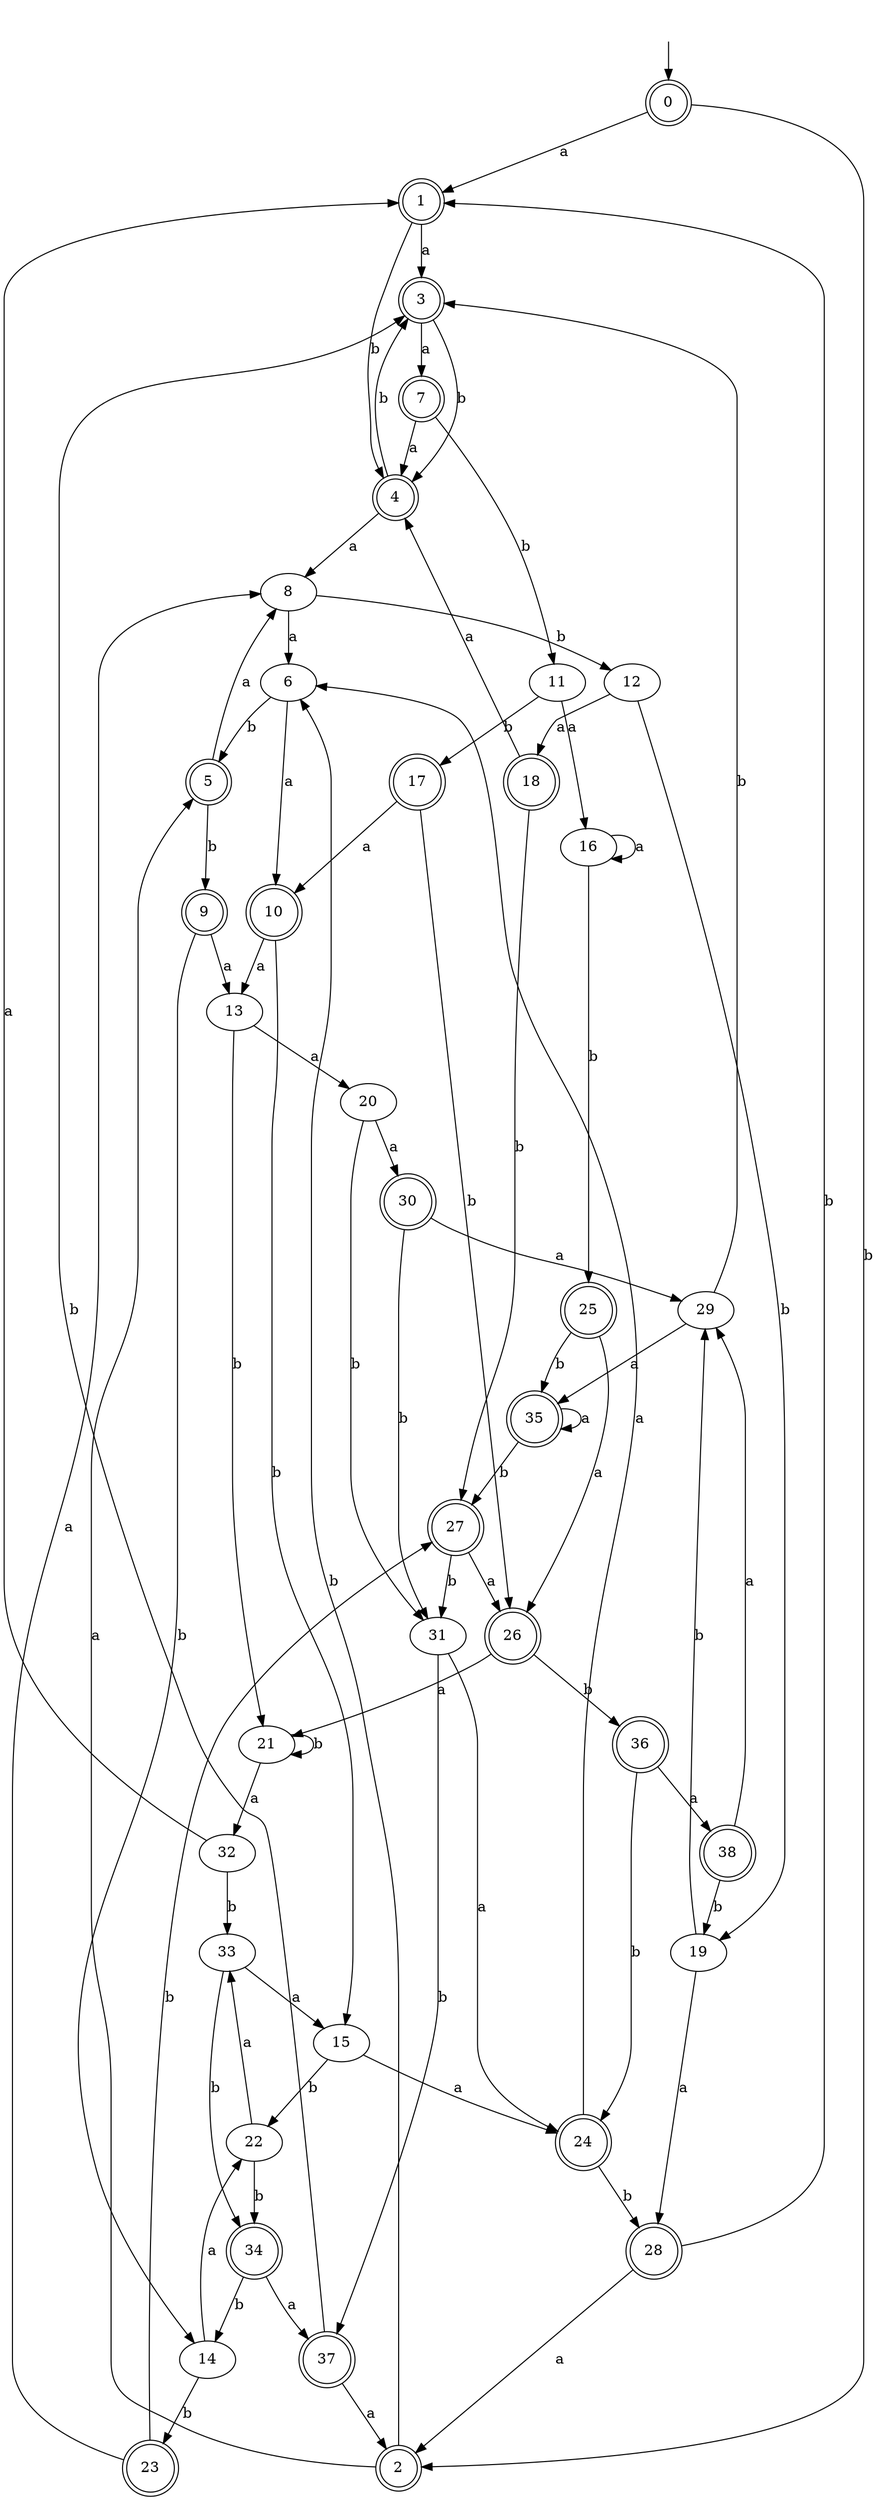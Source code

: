 digraph RandomDFA {
  __start0 [label="", shape=none];
  __start0 -> 0 [label=""];
  0 [shape=circle] [shape=doublecircle]
  0 -> 1 [label="a"]
  0 -> 2 [label="b"]
  1 [shape=doublecircle]
  1 -> 3 [label="a"]
  1 -> 4 [label="b"]
  2 [shape=doublecircle]
  2 -> 5 [label="a"]
  2 -> 6 [label="b"]
  3 [shape=doublecircle]
  3 -> 7 [label="a"]
  3 -> 4 [label="b"]
  4 [shape=doublecircle]
  4 -> 8 [label="a"]
  4 -> 3 [label="b"]
  5 [shape=doublecircle]
  5 -> 8 [label="a"]
  5 -> 9 [label="b"]
  6
  6 -> 10 [label="a"]
  6 -> 5 [label="b"]
  7 [shape=doublecircle]
  7 -> 4 [label="a"]
  7 -> 11 [label="b"]
  8
  8 -> 6 [label="a"]
  8 -> 12 [label="b"]
  9 [shape=doublecircle]
  9 -> 13 [label="a"]
  9 -> 14 [label="b"]
  10 [shape=doublecircle]
  10 -> 13 [label="a"]
  10 -> 15 [label="b"]
  11
  11 -> 16 [label="a"]
  11 -> 17 [label="b"]
  12
  12 -> 18 [label="a"]
  12 -> 19 [label="b"]
  13
  13 -> 20 [label="a"]
  13 -> 21 [label="b"]
  14
  14 -> 22 [label="a"]
  14 -> 23 [label="b"]
  15
  15 -> 24 [label="a"]
  15 -> 22 [label="b"]
  16
  16 -> 16 [label="a"]
  16 -> 25 [label="b"]
  17 [shape=doublecircle]
  17 -> 10 [label="a"]
  17 -> 26 [label="b"]
  18 [shape=doublecircle]
  18 -> 4 [label="a"]
  18 -> 27 [label="b"]
  19
  19 -> 28 [label="a"]
  19 -> 29 [label="b"]
  20
  20 -> 30 [label="a"]
  20 -> 31 [label="b"]
  21
  21 -> 32 [label="a"]
  21 -> 21 [label="b"]
  22
  22 -> 33 [label="a"]
  22 -> 34 [label="b"]
  23 [shape=doublecircle]
  23 -> 8 [label="a"]
  23 -> 27 [label="b"]
  24 [shape=doublecircle]
  24 -> 6 [label="a"]
  24 -> 28 [label="b"]
  25 [shape=doublecircle]
  25 -> 26 [label="a"]
  25 -> 35 [label="b"]
  26 [shape=doublecircle]
  26 -> 21 [label="a"]
  26 -> 36 [label="b"]
  27 [shape=doublecircle]
  27 -> 26 [label="a"]
  27 -> 31 [label="b"]
  28 [shape=doublecircle]
  28 -> 2 [label="a"]
  28 -> 1 [label="b"]
  29
  29 -> 35 [label="a"]
  29 -> 3 [label="b"]
  30 [shape=doublecircle]
  30 -> 29 [label="a"]
  30 -> 31 [label="b"]
  31
  31 -> 24 [label="a"]
  31 -> 37 [label="b"]
  32
  32 -> 1 [label="a"]
  32 -> 33 [label="b"]
  33
  33 -> 15 [label="a"]
  33 -> 34 [label="b"]
  34 [shape=doublecircle]
  34 -> 37 [label="a"]
  34 -> 14 [label="b"]
  35 [shape=doublecircle]
  35 -> 35 [label="a"]
  35 -> 27 [label="b"]
  36 [shape=doublecircle]
  36 -> 38 [label="a"]
  36 -> 24 [label="b"]
  37 [shape=doublecircle]
  37 -> 2 [label="a"]
  37 -> 3 [label="b"]
  38 [shape=doublecircle]
  38 -> 29 [label="a"]
  38 -> 19 [label="b"]
}
